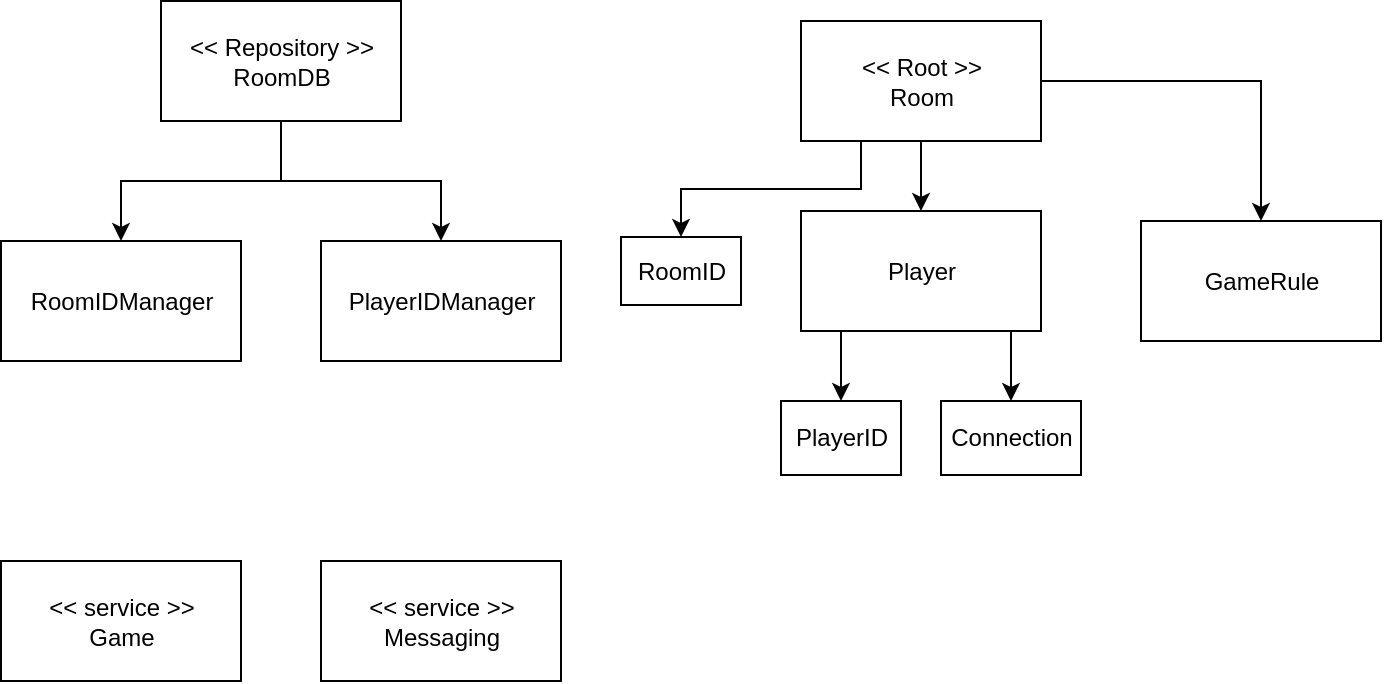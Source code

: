 <mxfile version="12.3.9" type="device" pages="1"><diagram id="aaUcnl_jkiwxX27tG163" name="Page-1"><mxGraphModel dx="1953" dy="1015" grid="1" gridSize="10" guides="1" tooltips="1" connect="1" arrows="1" fold="1" page="1" pageScale="1" pageWidth="1169" pageHeight="827" math="0" shadow="0"><root><mxCell id="0"/><mxCell id="1" parent="0"/><mxCell id="YLy2LbF9NExKMpgocfd--9" value="" style="edgeStyle=orthogonalEdgeStyle;rounded=0;orthogonalLoop=1;jettySize=auto;html=1;" edge="1" parent="1" source="YLy2LbF9NExKMpgocfd--1" target="YLy2LbF9NExKMpgocfd--6"><mxGeometry relative="1" as="geometry"/></mxCell><mxCell id="YLy2LbF9NExKMpgocfd--12" style="edgeStyle=orthogonalEdgeStyle;rounded=0;orthogonalLoop=1;jettySize=auto;html=1;exitX=0.25;exitY=1;exitDx=0;exitDy=0;entryX=0.5;entryY=0;entryDx=0;entryDy=0;" edge="1" parent="1" source="YLy2LbF9NExKMpgocfd--1" target="YLy2LbF9NExKMpgocfd--5"><mxGeometry relative="1" as="geometry"/></mxCell><mxCell id="YLy2LbF9NExKMpgocfd--15" style="edgeStyle=orthogonalEdgeStyle;rounded=0;orthogonalLoop=1;jettySize=auto;html=1;" edge="1" parent="1" source="YLy2LbF9NExKMpgocfd--1" target="YLy2LbF9NExKMpgocfd--14"><mxGeometry relative="1" as="geometry"/></mxCell><mxCell id="YLy2LbF9NExKMpgocfd--1" value="&amp;lt;&amp;lt; Root &amp;gt;&amp;gt;&lt;br&gt;Room" style="rounded=0;whiteSpace=wrap;html=1;" vertex="1" parent="1"><mxGeometry x="638.5" y="253.5" width="120" height="60" as="geometry"/></mxCell><mxCell id="YLy2LbF9NExKMpgocfd--5" value="RoomID" style="rounded=0;whiteSpace=wrap;html=1;" vertex="1" parent="1"><mxGeometry x="548.5" y="361.5" width="60" height="34" as="geometry"/></mxCell><mxCell id="YLy2LbF9NExKMpgocfd--10" style="edgeStyle=orthogonalEdgeStyle;rounded=0;orthogonalLoop=1;jettySize=auto;html=1;exitX=0.25;exitY=1;exitDx=0;exitDy=0;entryX=0.5;entryY=0;entryDx=0;entryDy=0;" edge="1" parent="1" source="YLy2LbF9NExKMpgocfd--6" target="YLy2LbF9NExKMpgocfd--8"><mxGeometry relative="1" as="geometry"/></mxCell><mxCell id="YLy2LbF9NExKMpgocfd--11" style="edgeStyle=orthogonalEdgeStyle;rounded=0;orthogonalLoop=1;jettySize=auto;html=1;exitX=0.75;exitY=1;exitDx=0;exitDy=0;entryX=0.5;entryY=0;entryDx=0;entryDy=0;" edge="1" parent="1" source="YLy2LbF9NExKMpgocfd--6" target="YLy2LbF9NExKMpgocfd--7"><mxGeometry relative="1" as="geometry"/></mxCell><mxCell id="YLy2LbF9NExKMpgocfd--6" value="Player" style="rounded=0;whiteSpace=wrap;html=1;" vertex="1" parent="1"><mxGeometry x="638.5" y="348.5" width="120" height="60" as="geometry"/></mxCell><mxCell id="YLy2LbF9NExKMpgocfd--7" value="Connection" style="rounded=0;whiteSpace=wrap;html=1;" vertex="1" parent="1"><mxGeometry x="708.5" y="443.5" width="70" height="37" as="geometry"/></mxCell><mxCell id="YLy2LbF9NExKMpgocfd--8" value="PlayerID" style="rounded=0;whiteSpace=wrap;html=1;" vertex="1" parent="1"><mxGeometry x="628.5" y="443.5" width="60" height="37" as="geometry"/></mxCell><mxCell id="YLy2LbF9NExKMpgocfd--14" value="GameRule" style="rounded=0;whiteSpace=wrap;html=1;" vertex="1" parent="1"><mxGeometry x="808.5" y="353.5" width="120" height="60" as="geometry"/></mxCell><mxCell id="YLy2LbF9NExKMpgocfd--20" style="edgeStyle=orthogonalEdgeStyle;rounded=0;orthogonalLoop=1;jettySize=auto;html=1;entryX=0.5;entryY=0;entryDx=0;entryDy=0;" edge="1" parent="1" source="YLy2LbF9NExKMpgocfd--16" target="YLy2LbF9NExKMpgocfd--18"><mxGeometry relative="1" as="geometry"/></mxCell><mxCell id="YLy2LbF9NExKMpgocfd--24" style="edgeStyle=orthogonalEdgeStyle;rounded=0;orthogonalLoop=1;jettySize=auto;html=1;" edge="1" parent="1" source="YLy2LbF9NExKMpgocfd--16" target="YLy2LbF9NExKMpgocfd--22"><mxGeometry relative="1" as="geometry"/></mxCell><mxCell id="YLy2LbF9NExKMpgocfd--16" value="&amp;lt;&amp;lt; Repository &amp;gt;&amp;gt;&lt;br&gt;RoomDB" style="rounded=0;whiteSpace=wrap;html=1;" vertex="1" parent="1"><mxGeometry x="318.5" y="243.5" width="120" height="60" as="geometry"/></mxCell><mxCell id="YLy2LbF9NExKMpgocfd--18" value="RoomIDManager" style="rounded=0;whiteSpace=wrap;html=1;" vertex="1" parent="1"><mxGeometry x="238.5" y="363.5" width="120" height="60" as="geometry"/></mxCell><mxCell id="YLy2LbF9NExKMpgocfd--22" value="PlayerIDManager" style="rounded=0;whiteSpace=wrap;html=1;" vertex="1" parent="1"><mxGeometry x="398.5" y="363.5" width="120" height="60" as="geometry"/></mxCell><mxCell id="YLy2LbF9NExKMpgocfd--25" value="&amp;lt;&amp;lt; service &amp;gt;&amp;gt;&lt;br&gt;Game" style="rounded=0;whiteSpace=wrap;html=1;" vertex="1" parent="1"><mxGeometry x="238.5" y="523.5" width="120" height="60" as="geometry"/></mxCell><mxCell id="YLy2LbF9NExKMpgocfd--26" value="&amp;lt;&amp;lt; service &amp;gt;&amp;gt;&lt;br&gt;Messaging" style="rounded=0;whiteSpace=wrap;html=1;" vertex="1" parent="1"><mxGeometry x="398.5" y="523.5" width="120" height="60" as="geometry"/></mxCell></root></mxGraphModel></diagram></mxfile>